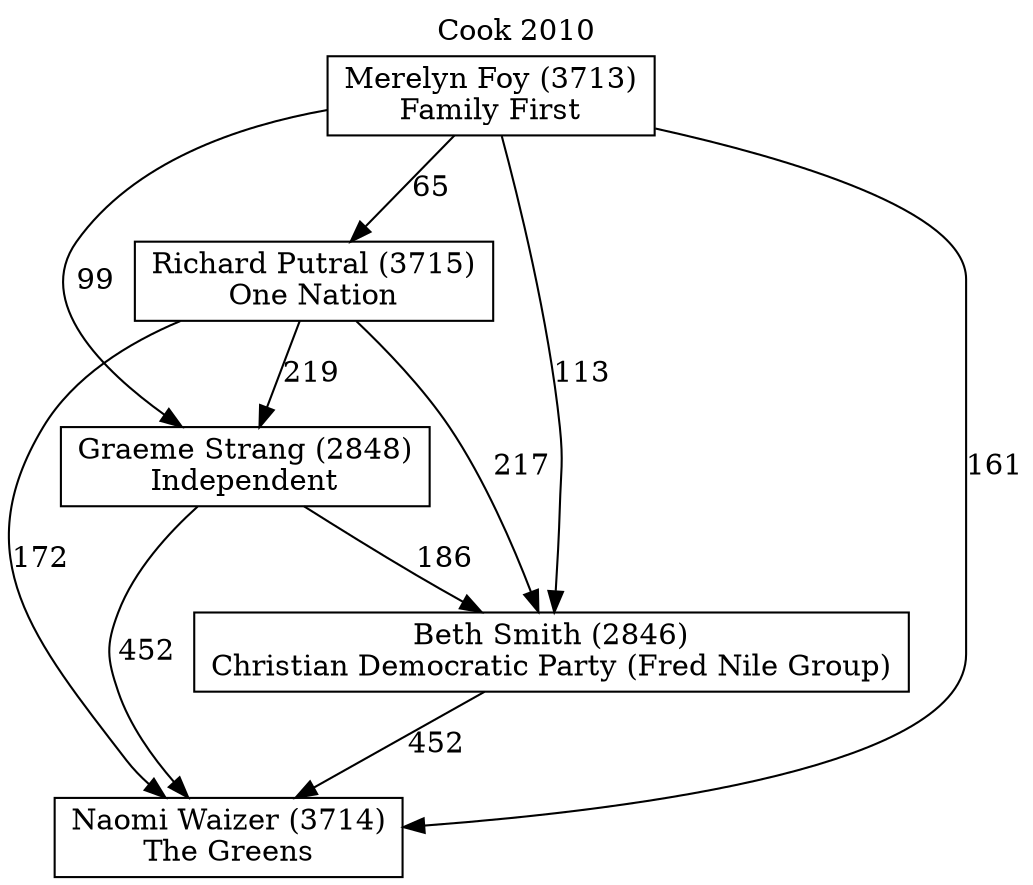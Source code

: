 // House preference flow
digraph "Naomi Waizer (3714)_Cook_2010" {
	graph [label="Cook 2010" labelloc=t mclimit=10]
	node [shape=box]
	"Beth Smith (2846)" [label="Beth Smith (2846)
Christian Democratic Party (Fred Nile Group)"]
	"Graeme Strang (2848)" [label="Graeme Strang (2848)
Independent"]
	"Merelyn Foy (3713)" [label="Merelyn Foy (3713)
Family First"]
	"Naomi Waizer (3714)" [label="Naomi Waizer (3714)
The Greens"]
	"Richard Putral (3715)" [label="Richard Putral (3715)
One Nation"]
	"Beth Smith (2846)" -> "Naomi Waizer (3714)" [label=452]
	"Graeme Strang (2848)" -> "Beth Smith (2846)" [label=186]
	"Graeme Strang (2848)" -> "Naomi Waizer (3714)" [label=452]
	"Merelyn Foy (3713)" -> "Beth Smith (2846)" [label=113]
	"Merelyn Foy (3713)" -> "Graeme Strang (2848)" [label=99]
	"Merelyn Foy (3713)" -> "Naomi Waizer (3714)" [label=161]
	"Merelyn Foy (3713)" -> "Richard Putral (3715)" [label=65]
	"Richard Putral (3715)" -> "Beth Smith (2846)" [label=217]
	"Richard Putral (3715)" -> "Graeme Strang (2848)" [label=219]
	"Richard Putral (3715)" -> "Naomi Waizer (3714)" [label=172]
}
